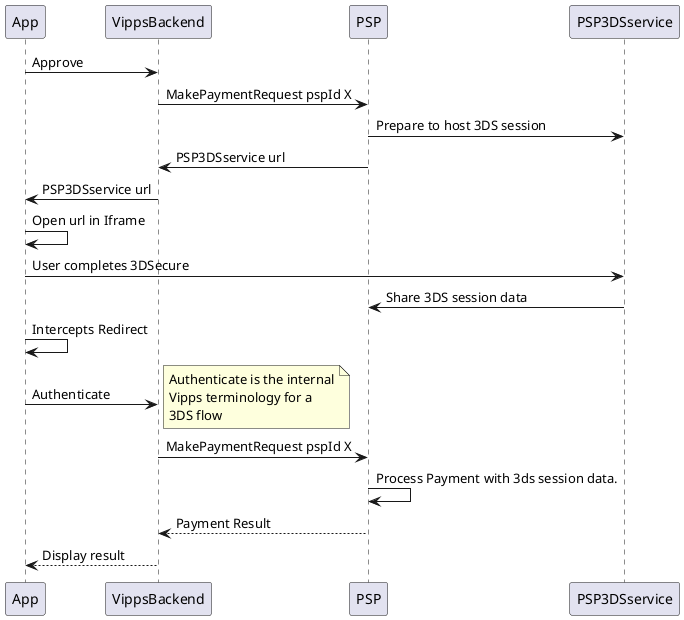 @startuml
participant App
participant VippsBackend
participant PSP
participant PSP3DSservice

App -> VippsBackend: Approve
VippsBackend -> PSP: MakePaymentRequest pspId X
PSP -> PSP3DSservice: Prepare to host 3DS session
PSP -> VippsBackend: PSP3DSservice url
VippsBackend -> App: PSP3DSservice url
App -> App : Open url in Iframe
App -> PSP3DSservice : User completes 3DSecure
PSP3DSservice -> PSP: Share 3DS session data
App -> App : Intercepts Redirect
App -> VippsBackend: Authenticate
note right
Authenticate is the internal
Vipps terminology for a
3DS flow
end note
VippsBackend -> PSP: MakePaymentRequest pspId X
PSP -> PSP : Process Payment with 3ds session data.
PSP --> VippsBackend : Payment Result
VippsBackend --> App: Display result
@enduml
